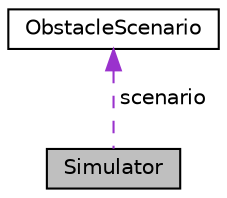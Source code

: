 digraph "Simulator"
{
  edge [fontname="Helvetica",fontsize="10",labelfontname="Helvetica",labelfontsize="10"];
  node [fontname="Helvetica",fontsize="10",shape=record];
  Node1 [label="Simulator",height=0.2,width=0.4,color="black", fillcolor="grey75", style="filled", fontcolor="black"];
  Node2 -> Node1 [dir="back",color="darkorchid3",fontsize="10",style="dashed",label=" scenario" ,fontname="Helvetica"];
  Node2 [label="ObstacleScenario",height=0.2,width=0.4,color="black", fillcolor="white", style="filled",URL="$class_obstacle_scenario.html"];
}
